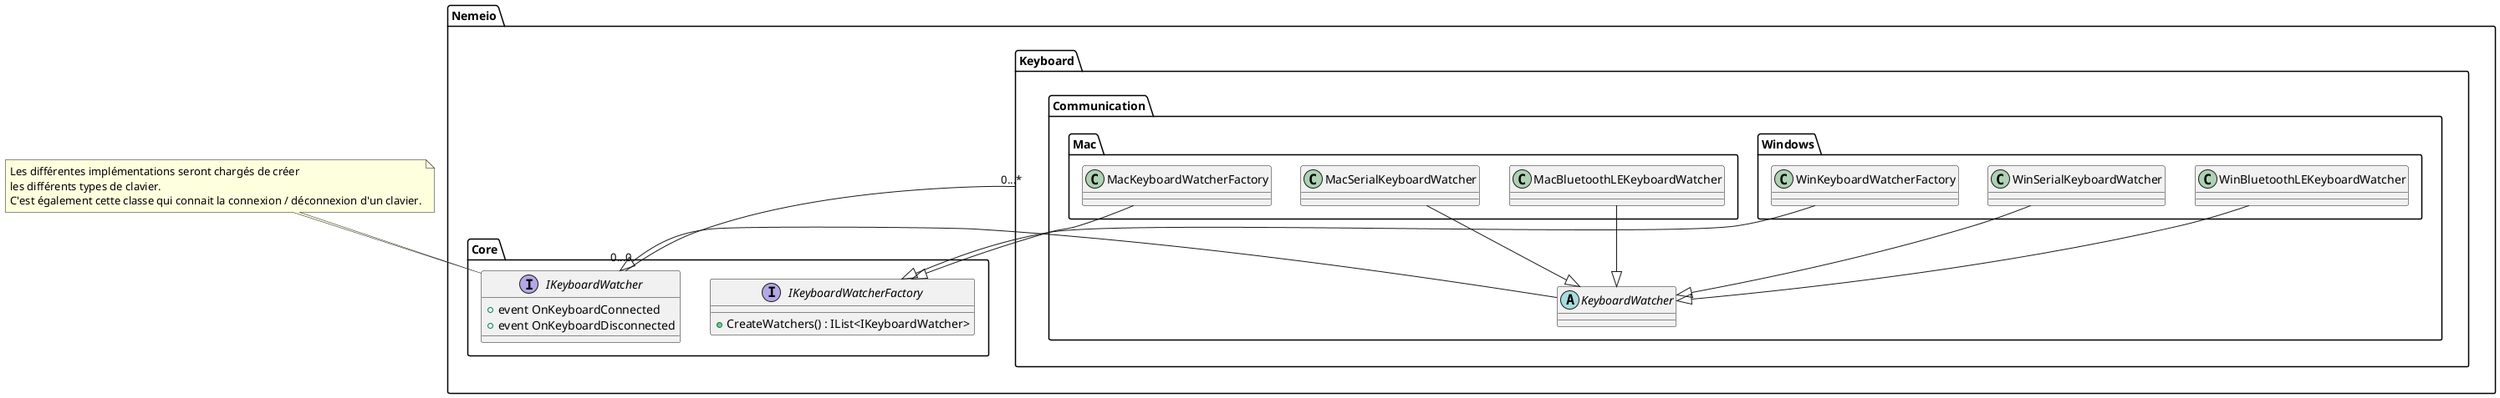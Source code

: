 @startuml

package "Nemeio.Core" {

    interface IKeyboardWatcher {
        + event OnKeyboardConnected
        + event OnKeyboardDisconnected
    }

    interface IKeyboardWatcherFactory {
        + CreateWatchers() : IList<IKeyboardWatcher>
    }

}

package "Nemeio.Keyboard.Communication" {

    abstract class KeyboardWatcher {

    }

}

package "Nemeio.Keyboard.Communication.Windows" {

    class WinBluetoothLEKeyboardWatcher {

    }

    class WinSerialKeyboardWatcher {

    }

    class WinKeyboardWatcherFactory {
        
    }

}

package "Nemeio.Keyboard.Communication.Mac" {

    class MacBluetoothLEKeyboardWatcher {

    }

    class MacSerialKeyboardWatcher {
        
    }

    class MacKeyboardWatcherFactory {
        
    }

}

MacBluetoothLEKeyboardWatcher --|> KeyboardWatcher
WinBluetoothLEKeyboardWatcher --|> KeyboardWatcher
MacSerialKeyboardWatcher --|> KeyboardWatcher
WinSerialKeyboardWatcher --|> KeyboardWatcher
KeyboardWatcher --|> IKeyboardWatcher
WinKeyboardWatcherFactory --|> IKeyboardWatcherFactory
MacKeyboardWatcherFactory --|> IKeyboardWatcherFactory

IKeyboardWatcher "0...0" -- "0...*" Keyboard

note top of IKeyboardWatcher
  Les différentes implémentations seront chargés de créer
  les différents types de clavier.
  C'est également cette classe qui connait la connexion / déconnexion d'un clavier.
end note


@enduml